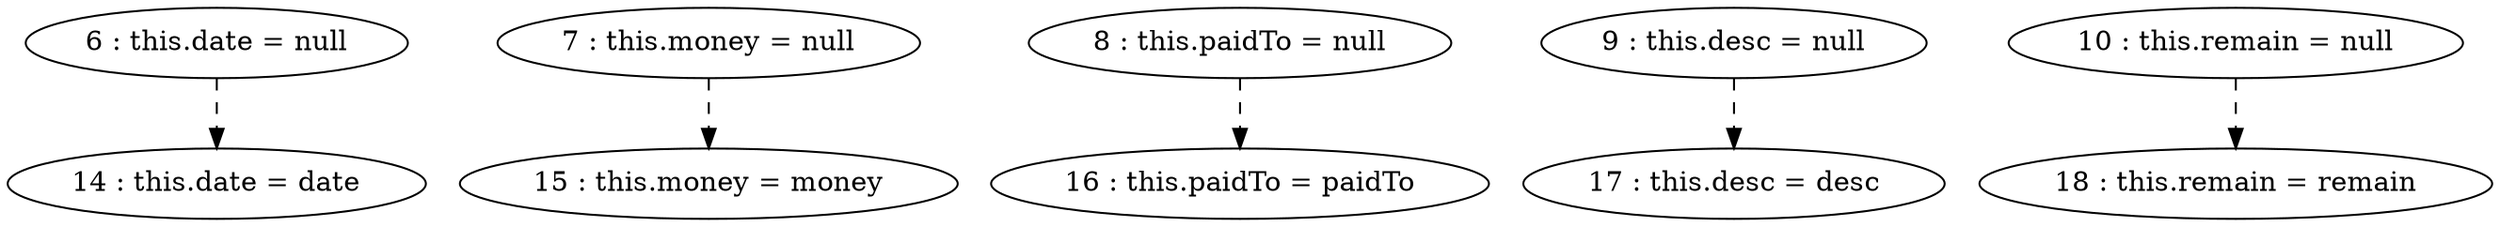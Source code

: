 digraph G {
"6 : this.date = null"
"6 : this.date = null" -> "14 : this.date = date" [style=dashed]
"7 : this.money = null"
"7 : this.money = null" -> "15 : this.money = money" [style=dashed]
"8 : this.paidTo = null"
"8 : this.paidTo = null" -> "16 : this.paidTo = paidTo" [style=dashed]
"9 : this.desc = null"
"9 : this.desc = null" -> "17 : this.desc = desc" [style=dashed]
"10 : this.remain = null"
"10 : this.remain = null" -> "18 : this.remain = remain" [style=dashed]
"14 : this.date = date"
"15 : this.money = money"
"16 : this.paidTo = paidTo"
"17 : this.desc = desc"
"18 : this.remain = remain"
}